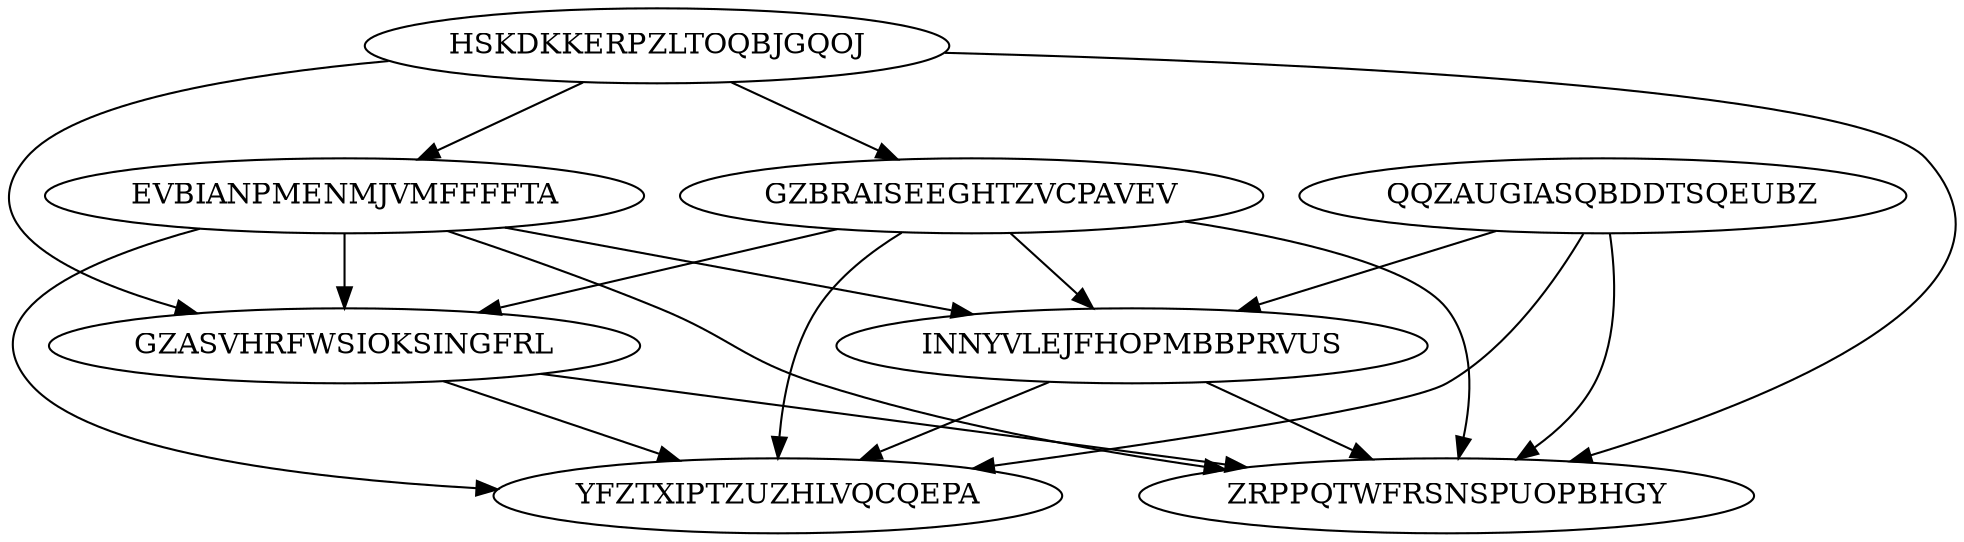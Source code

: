 digraph "N8M19" {
	HSKDKKERPZLTOQBJGQOJ			[Weight=11, Start=0, Processor=1];
	QQZAUGIASQBDDTSQEUBZ			[Weight=11, Start=27, Processor=1];
	GZBRAISEEGHTZVCPAVEV			[Weight=16, Start=11, Processor=1];
	EVBIANPMENMJVMFFFFTA			[Weight=12, Start=22, Processor=2];
	INNYVLEJFHOPMBBPRVUS			[Weight=10, Start=44, Processor=1];
	GZASVHRFWSIOKSINGFRL			[Weight=17, Start=38, Processor=2];
	YFZTXIPTZUZHLVQCQEPA			[Weight=13, Start=65, Processor=2];
	ZRPPQTWFRSNSPUOPBHGY			[Weight=12, Start=67, Processor=1];
	HSKDKKERPZLTOQBJGQOJ -> GZBRAISEEGHTZVCPAVEV		[Weight=17];
	GZBRAISEEGHTZVCPAVEV -> YFZTXIPTZUZHLVQCQEPA		[Weight=13];
	INNYVLEJFHOPMBBPRVUS -> YFZTXIPTZUZHLVQCQEPA		[Weight=11];
	GZBRAISEEGHTZVCPAVEV -> GZASVHRFWSIOKSINGFRL		[Weight=11];
	HSKDKKERPZLTOQBJGQOJ -> GZASVHRFWSIOKSINGFRL		[Weight=14];
	QQZAUGIASQBDDTSQEUBZ -> YFZTXIPTZUZHLVQCQEPA		[Weight=18];
	GZBRAISEEGHTZVCPAVEV -> ZRPPQTWFRSNSPUOPBHGY		[Weight=15];
	QQZAUGIASQBDDTSQEUBZ -> ZRPPQTWFRSNSPUOPBHGY		[Weight=14];
	GZASVHRFWSIOKSINGFRL -> ZRPPQTWFRSNSPUOPBHGY		[Weight=12];
	HSKDKKERPZLTOQBJGQOJ -> ZRPPQTWFRSNSPUOPBHGY		[Weight=17];
	EVBIANPMENMJVMFFFFTA -> INNYVLEJFHOPMBBPRVUS		[Weight=10];
	EVBIANPMENMJVMFFFFTA -> YFZTXIPTZUZHLVQCQEPA		[Weight=20];
	QQZAUGIASQBDDTSQEUBZ -> INNYVLEJFHOPMBBPRVUS		[Weight=11];
	GZASVHRFWSIOKSINGFRL -> YFZTXIPTZUZHLVQCQEPA		[Weight=17];
	INNYVLEJFHOPMBBPRVUS -> ZRPPQTWFRSNSPUOPBHGY		[Weight=20];
	EVBIANPMENMJVMFFFFTA -> ZRPPQTWFRSNSPUOPBHGY		[Weight=19];
	HSKDKKERPZLTOQBJGQOJ -> EVBIANPMENMJVMFFFFTA		[Weight=11];
	GZBRAISEEGHTZVCPAVEV -> INNYVLEJFHOPMBBPRVUS		[Weight=15];
	EVBIANPMENMJVMFFFFTA -> GZASVHRFWSIOKSINGFRL		[Weight=19];
}
